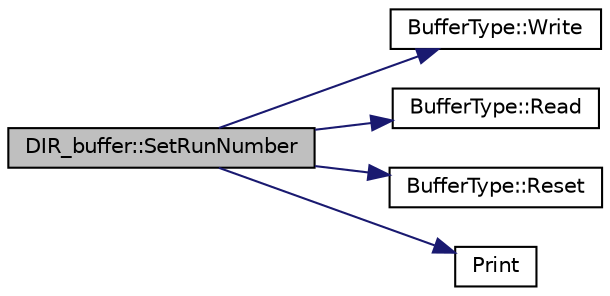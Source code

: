 digraph "DIR_buffer::SetRunNumber"
{
  edge [fontname="Helvetica",fontsize="10",labelfontname="Helvetica",labelfontsize="10"];
  node [fontname="Helvetica",fontsize="10",shape=record];
  rankdir="LR";
  Node1 [label="DIR_buffer::SetRunNumber",height=0.2,width=0.4,color="black", fillcolor="grey75", style="filled", fontcolor="black"];
  Node1 -> Node2 [color="midnightblue",fontsize="10",style="solid",fontname="Helvetica"];
  Node2 [label="BufferType::Write",height=0.2,width=0.4,color="black", fillcolor="white", style="filled",URL="$d4/d57/class_buffer_type.html#a36e4f7879ba14261a055ed8d651dc387",tooltip="Returns only false if not overloaded. "];
  Node1 -> Node3 [color="midnightblue",fontsize="10",style="solid",fontname="Helvetica"];
  Node3 [label="BufferType::Read",height=0.2,width=0.4,color="black", fillcolor="white", style="filled",URL="$d4/d57/class_buffer_type.html#a782e1d708936a5bfc1ad94b9558fcc2c",tooltip="Returns only false if not overloaded. "];
  Node1 -> Node4 [color="midnightblue",fontsize="10",style="solid",fontname="Helvetica"];
  Node4 [label="BufferType::Reset",height=0.2,width=0.4,color="black", fillcolor="white", style="filled",URL="$d4/d57/class_buffer_type.html#a2e13cabd2c5d3a208b0a97f096e1aaef",tooltip="Does nothing if not overloaded. "];
  Node1 -> Node5 [color="midnightblue",fontsize="10",style="solid",fontname="Helvetica"];
  Node5 [label="Print",height=0.2,width=0.4,color="black", fillcolor="white", style="filled",URL="$dd/dd8/_ldf_reader_8cpp.html#a1784e65c32e40cf68e49e48b09440516"];
}
